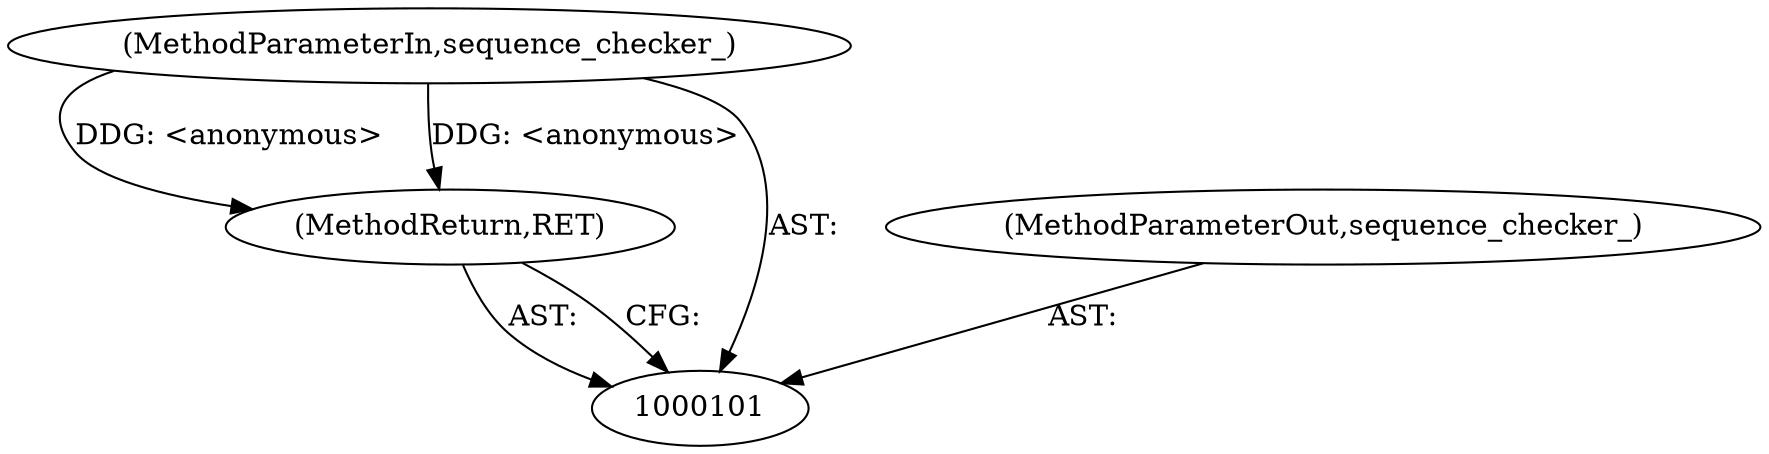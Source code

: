 digraph "0_Chrome_673ce95d481ea9368c4d4d43ac756ba1d6d9e608_26" {
"1000104" [label="(MethodReturn,RET)"];
"1000102" [label="(MethodParameterIn,sequence_checker_)"];
"1000132" [label="(MethodParameterOut,sequence_checker_)"];
"1000104" -> "1000101"  [label="AST: "];
"1000104" -> "1000101"  [label="CFG: "];
"1000102" -> "1000104"  [label="DDG: <anonymous>"];
"1000102" -> "1000101"  [label="AST: "];
"1000102" -> "1000104"  [label="DDG: <anonymous>"];
"1000132" -> "1000101"  [label="AST: "];
}
